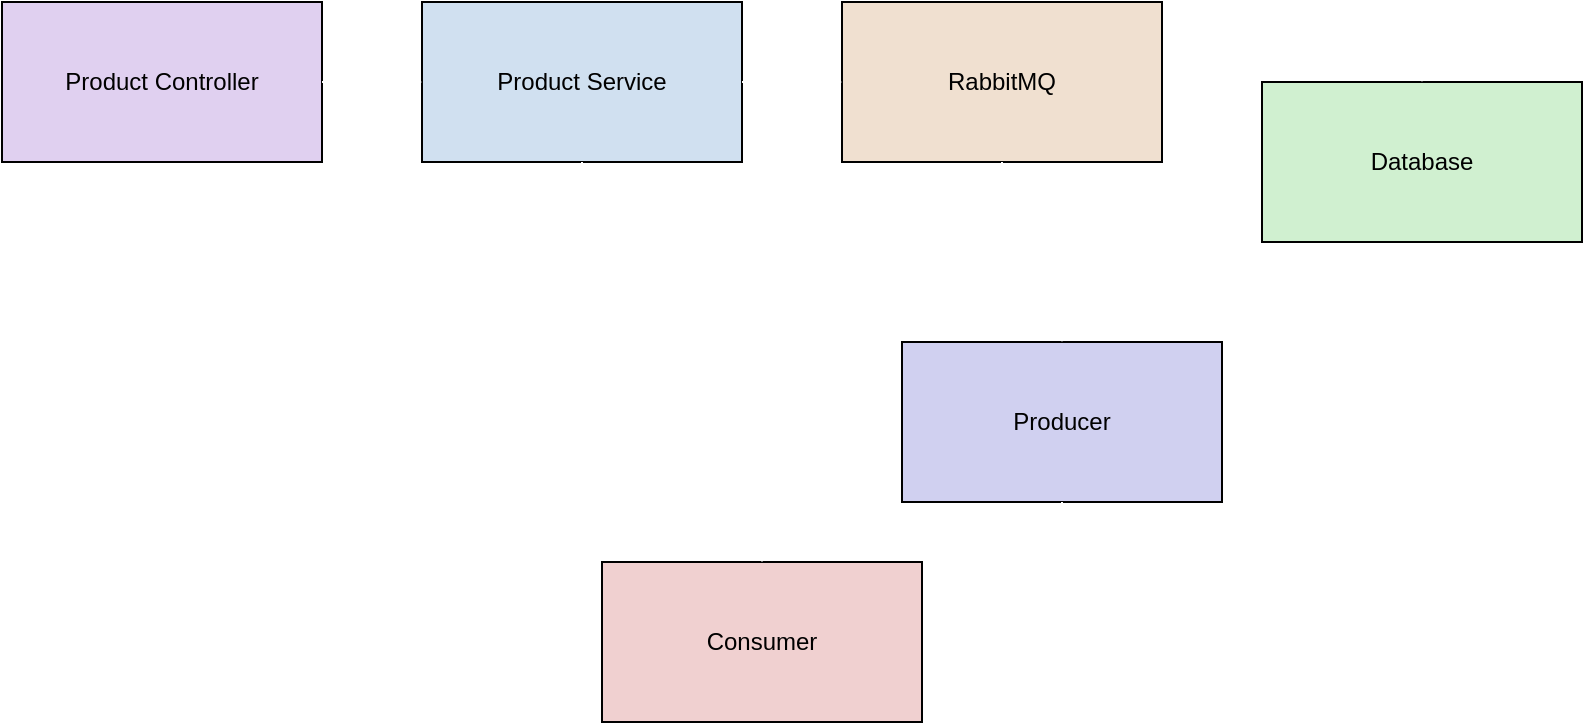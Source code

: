 <mxfile>
    <diagram id="k0cZbWFSn-OgtZVFj_qc" name="Microservice Architecture">
        <mxGraphModel dx="802" dy="749" grid="1" gridSize="10" guides="1" tooltips="1" connect="1" arrows="1" fold="1" page="1" pageScale="1" pageWidth="850" pageHeight="1100" math="0" shadow="0">
            <root>
                <mxCell id="0"/>
                <mxCell id="1" parent="0"/>
                <mxCell id="24" value="Product Controller" style="rounded=0;whiteSpace=wrap;html=1;strokeColor=#000000;fillColor=#e0d0f0;fontColor=#000000;" vertex="1" connectable="0" parent="1">
                    <mxGeometry x="30" y="50" width="160" height="80" as="geometry"/>
                </mxCell>
                <mxCell id="25" value="Product Service" style="rounded=0;whiteSpace=wrap;html=1;strokeColor=#000000;fillColor=#d0e0f0;fontColor=#000000;" vertex="1" connectable="0" parent="1">
                    <mxGeometry x="240" y="50" width="160" height="80" as="geometry"/>
                </mxCell>
                <mxCell id="26" value="RabbitMQ" style="rounded=0;whiteSpace=wrap;html=1;strokeColor=#000000;fillColor=#f0e0d0;fontColor=#000000;" vertex="1" connectable="0" parent="1">
                    <mxGeometry x="450" y="50" width="160" height="80" as="geometry"/>
                </mxCell>
                <mxCell id="27" value="Database" style="rounded=0;whiteSpace=wrap;html=1;strokeColor=#000000;fillColor=#d0f0d0;fontColor=#000000;" vertex="1" connectable="0" parent="1">
                    <mxGeometry x="660" y="90" width="160" height="80" as="geometry"/>
                </mxCell>
                <mxCell id="28" value="Producer" style="rounded=0;whiteSpace=wrap;html=1;strokeColor=#000000;fillColor=#d0d0f0;fontColor=#000000;" vertex="1" connectable="0" parent="1">
                    <mxGeometry x="480" y="220" width="160" height="80" as="geometry"/>
                </mxCell>
                <mxCell id="29" value="Consumer" style="rounded=0;whiteSpace=wrap;html=1;strokeColor=#000000;fillColor=#f0d0d0;fontColor=#000000;" vertex="1" connectable="0" parent="1">
                    <mxGeometry x="330" y="330" width="160" height="80" as="geometry"/>
                </mxCell>
                <mxCell id="30" style="edgeStyle=orthogonalEdgeStyle;rounded=0;orthogonalLoop=1;jettySize=auto;exitX=1;exitY=0.5;entryX=0;entryY=0.5;strokeColor=#FFFFFF;fillColor=#FFFFFF;" edge="1" parent="1" source="24" target="25">
                    <mxGeometry relative="1" as="geometry"/>
                </mxCell>
                <mxCell id="31" style="edgeStyle=orthogonalEdgeStyle;rounded=0;orthogonalLoop=1;jettySize=auto;exitX=1;exitY=0.5;entryX=0;entryY=0.5;strokeColor=#FFFFFF;fillColor=#FFFFFF;" edge="1" parent="1" source="25" target="26">
                    <mxGeometry relative="1" as="geometry"/>
                </mxCell>
                <mxCell id="32" style="edgeStyle=orthogonalEdgeStyle;rounded=0;orthogonalLoop=1;jettySize=auto;exitX=0.5;exitY=1;entryX=0.5;entryY=0;strokeColor=#FFFFFF;fillColor=#FFFFFF;" edge="1" parent="1" source="26" target="27">
                    <mxGeometry relative="1" as="geometry"/>
                </mxCell>
                <mxCell id="33" style="edgeStyle=orthogonalEdgeStyle;rounded=0;orthogonalLoop=1;jettySize=auto;exitX=0.5;exitY=1;entryX=0.5;entryY=0;strokeColor=#FFFFFF;fillColor=#FFFFFF;" edge="1" parent="1" source="25" target="28">
                    <mxGeometry relative="1" as="geometry"/>
                </mxCell>
                <mxCell id="34" style="edgeStyle=orthogonalEdgeStyle;rounded=0;orthogonalLoop=1;jettySize=auto;exitX=0.5;exitY=1;entryX=0.5;entryY=0;strokeColor=#FFFFFF;fillColor=#FFFFFF;" edge="1" parent="1" source="25" target="29">
                    <mxGeometry relative="1" as="geometry"/>
                </mxCell>
                <mxCell id="35" style="edgeStyle=orthogonalEdgeStyle;rounded=0;orthogonalLoop=1;jettySize=auto;exitX=0.5;exitY=1;entryX=0.5;entryY=0;strokeColor=#FFFFFF;fillColor=#FFFFFF;" edge="1" parent="1" source="28" target="29">
                    <mxGeometry relative="1" as="geometry"/>
                </mxCell>
            </root>
        </mxGraphModel>
    </diagram>
</mxfile>